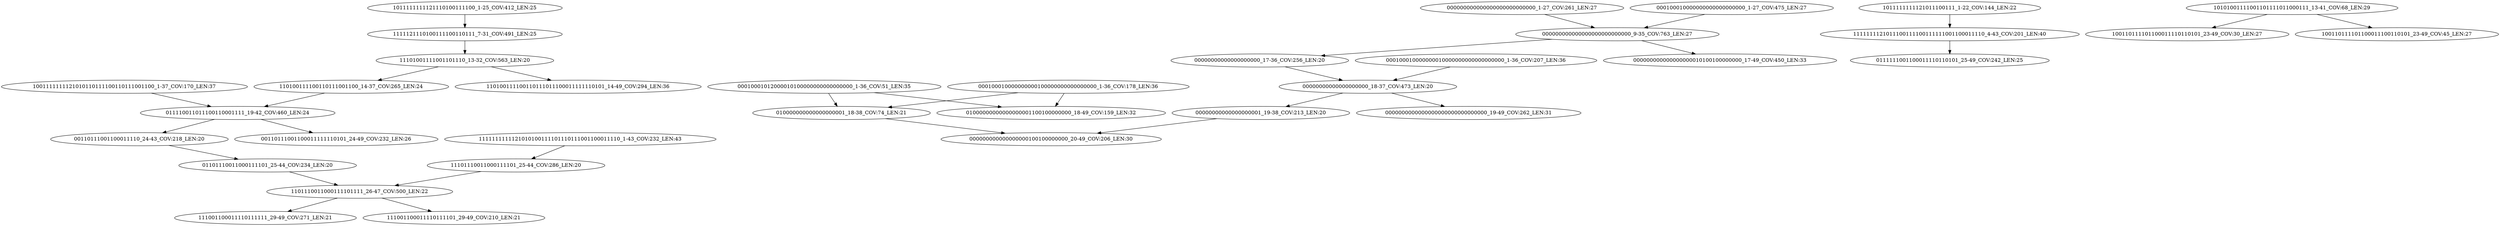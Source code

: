 digraph G {
    "11101110011000111101_25-44_COV:286_LEN:20" -> "1101110011000111101111_26-47_COV:500_LEN:22";
    "011110011011100110001111_19-42_COV:460_LEN:24" -> "00110111001100011110_24-43_COV:218_LEN:20";
    "011110011011100110001111_19-42_COV:460_LEN:24" -> "00110111001100011111110101_24-49_COV:232_LEN:26";
    "000100010000000000100000000000000000_1-36_COV:178_LEN:36" -> "010000000000000000001_18-38_COV:74_LEN:21";
    "000100010000000000100000000000000000_1-36_COV:178_LEN:36" -> "01000000000000000001100100000000_18-49_COV:159_LEN:32";
    "1001111111121010110111100110111001100_1-37_COV:170_LEN:37" -> "011110011011100110001111_19-42_COV:460_LEN:24";
    "000000000000000000000000000_1-27_COV:261_LEN:27" -> "000000000000000000000000000_9-35_COV:763_LEN:27";
    "1101110011000111101111_26-47_COV:500_LEN:22" -> "111001100011110111111_29-49_COV:271_LEN:21";
    "1101110011000111101111_26-47_COV:500_LEN:22" -> "111001100011110111101_29-49_COV:210_LEN:21";
    "1111111121011100111100111111001100011110_4-43_COV:201_LEN:40" -> "0111111001100011110110101_25-49_COV:242_LEN:25";
    "10101001111001101111011000111_13-41_COV:68_LEN:29" -> "100110111101100011110110101_23-49_COV:30_LEN:27";
    "10101001111001101111011000111_13-41_COV:68_LEN:29" -> "100110111101100011100110101_23-49_COV:45_LEN:27";
    "000100010000000000000000000_1-27_COV:475_LEN:27" -> "000000000000000000000000000_9-35_COV:763_LEN:27";
    "010000000000000000001_18-38_COV:74_LEN:21" -> "000000000000000000100100000000_20-49_COV:206_LEN:30";
    "00010001012000010100000000000000000_1-36_COV:51_LEN:35" -> "010000000000000000001_18-38_COV:74_LEN:21";
    "00010001012000010100000000000000000_1-36_COV:51_LEN:35" -> "01000000000000000001100100000000_18-49_COV:159_LEN:32";
    "00110111001100011110_24-43_COV:218_LEN:20" -> "01101110011000111101_25-44_COV:234_LEN:20";
    "1111111111121010100111101110111001100011110_1-43_COV:232_LEN:43" -> "11101110011000111101_25-44_COV:286_LEN:20";
    "1111121110100111100110111_7-31_COV:491_LEN:25" -> "11101001111001101110_13-32_COV:563_LEN:20";
    "1011111111121011100111_1-22_COV:144_LEN:22" -> "1111111121011100111100111111001100011110_4-43_COV:201_LEN:40";
    "1011111111121110100111100_1-25_COV:412_LEN:25" -> "1111121110100111100110111_7-31_COV:491_LEN:25";
    "000000000000000000000000000_9-35_COV:763_LEN:27" -> "000000000000000000010100100000000_17-49_COV:450_LEN:33";
    "000000000000000000000000000_9-35_COV:763_LEN:27" -> "00000000000000000000_17-36_COV:256_LEN:20";
    "000100010000000010000000000000000000_1-36_COV:207_LEN:36" -> "00000000000000000000_18-37_COV:473_LEN:20";
    "110100111100110111001100_14-37_COV:265_LEN:24" -> "011110011011100110001111_19-42_COV:460_LEN:24";
    "00000000000000000001_19-38_COV:213_LEN:20" -> "000000000000000000100100000000_20-49_COV:206_LEN:30";
    "00000000000000000000_17-36_COV:256_LEN:20" -> "00000000000000000000_18-37_COV:473_LEN:20";
    "01101110011000111101_25-44_COV:234_LEN:20" -> "1101110011000111101111_26-47_COV:500_LEN:22";
    "00000000000000000000_18-37_COV:473_LEN:20" -> "0000000000000000000000000000000_19-49_COV:262_LEN:31";
    "00000000000000000000_18-37_COV:473_LEN:20" -> "00000000000000000001_19-38_COV:213_LEN:20";
    "11101001111001101110_13-32_COV:563_LEN:20" -> "110100111100110111011100011111110101_14-49_COV:294_LEN:36";
    "11101001111001101110_13-32_COV:563_LEN:20" -> "110100111100110111001100_14-37_COV:265_LEN:24";
}
